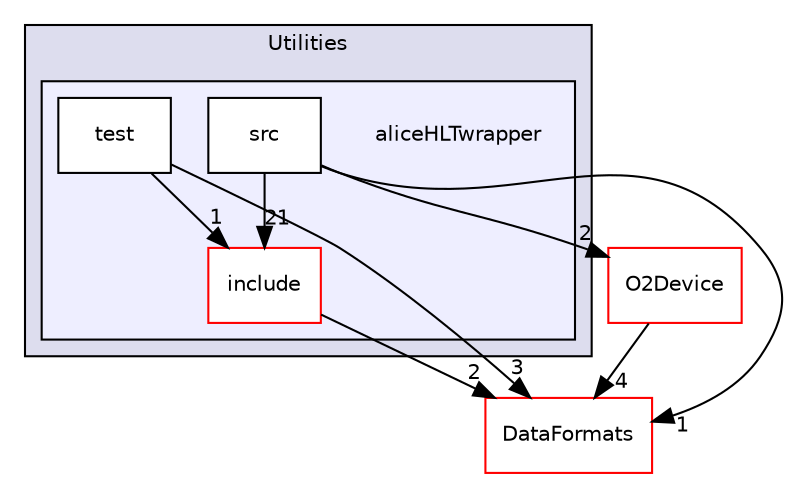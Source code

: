 digraph "/home/travis/build/AliceO2Group/AliceO2/Utilities/aliceHLTwrapper" {
  bgcolor=transparent;
  compound=true
  node [ fontsize="10", fontname="Helvetica"];
  edge [ labelfontsize="10", labelfontname="Helvetica"];
  subgraph clusterdir_b05a5fa85f84bfc9013183c9d87f9a36 {
    graph [ bgcolor="#ddddee", pencolor="black", label="Utilities" fontname="Helvetica", fontsize="10", URL="dir_b05a5fa85f84bfc9013183c9d87f9a36.html"]
  subgraph clusterdir_89404594baeba009a250b72877027579 {
    graph [ bgcolor="#eeeeff", pencolor="black", label="" URL="dir_89404594baeba009a250b72877027579.html"];
    dir_89404594baeba009a250b72877027579 [shape=plaintext label="aliceHLTwrapper"];
    dir_37b72e6c4ddd7d8ec45fb5fa8751df88 [shape=box label="include" color="red" fillcolor="white" style="filled" URL="dir_37b72e6c4ddd7d8ec45fb5fa8751df88.html"];
    dir_468a7cabf80e2295683d860d132e9318 [shape=box label="src" color="black" fillcolor="white" style="filled" URL="dir_468a7cabf80e2295683d860d132e9318.html"];
    dir_ca7d1572a272ad7d8c57f26623bb83b1 [shape=box label="test" color="black" fillcolor="white" style="filled" URL="dir_ca7d1572a272ad7d8c57f26623bb83b1.html"];
  }
  }
  dir_f35ccb320b67f1c85d228c773db13bda [shape=box label="O2Device" color="red" URL="dir_f35ccb320b67f1c85d228c773db13bda.html"];
  dir_2171f7ec022c5423887b07c69b2f5b48 [shape=box label="DataFormats" color="red" URL="dir_2171f7ec022c5423887b07c69b2f5b48.html"];
  dir_37b72e6c4ddd7d8ec45fb5fa8751df88->dir_2171f7ec022c5423887b07c69b2f5b48 [headlabel="2", labeldistance=1.5 headhref="dir_000726_000076.html"];
  dir_f35ccb320b67f1c85d228c773db13bda->dir_2171f7ec022c5423887b07c69b2f5b48 [headlabel="4", labeldistance=1.5 headhref="dir_000745_000076.html"];
  dir_468a7cabf80e2295683d860d132e9318->dir_37b72e6c4ddd7d8ec45fb5fa8751df88 [headlabel="21", labeldistance=1.5 headhref="dir_000728_000726.html"];
  dir_468a7cabf80e2295683d860d132e9318->dir_f35ccb320b67f1c85d228c773db13bda [headlabel="2", labeldistance=1.5 headhref="dir_000728_000745.html"];
  dir_468a7cabf80e2295683d860d132e9318->dir_2171f7ec022c5423887b07c69b2f5b48 [headlabel="1", labeldistance=1.5 headhref="dir_000728_000076.html"];
  dir_ca7d1572a272ad7d8c57f26623bb83b1->dir_37b72e6c4ddd7d8ec45fb5fa8751df88 [headlabel="1", labeldistance=1.5 headhref="dir_000729_000726.html"];
  dir_ca7d1572a272ad7d8c57f26623bb83b1->dir_2171f7ec022c5423887b07c69b2f5b48 [headlabel="3", labeldistance=1.5 headhref="dir_000729_000076.html"];
}

